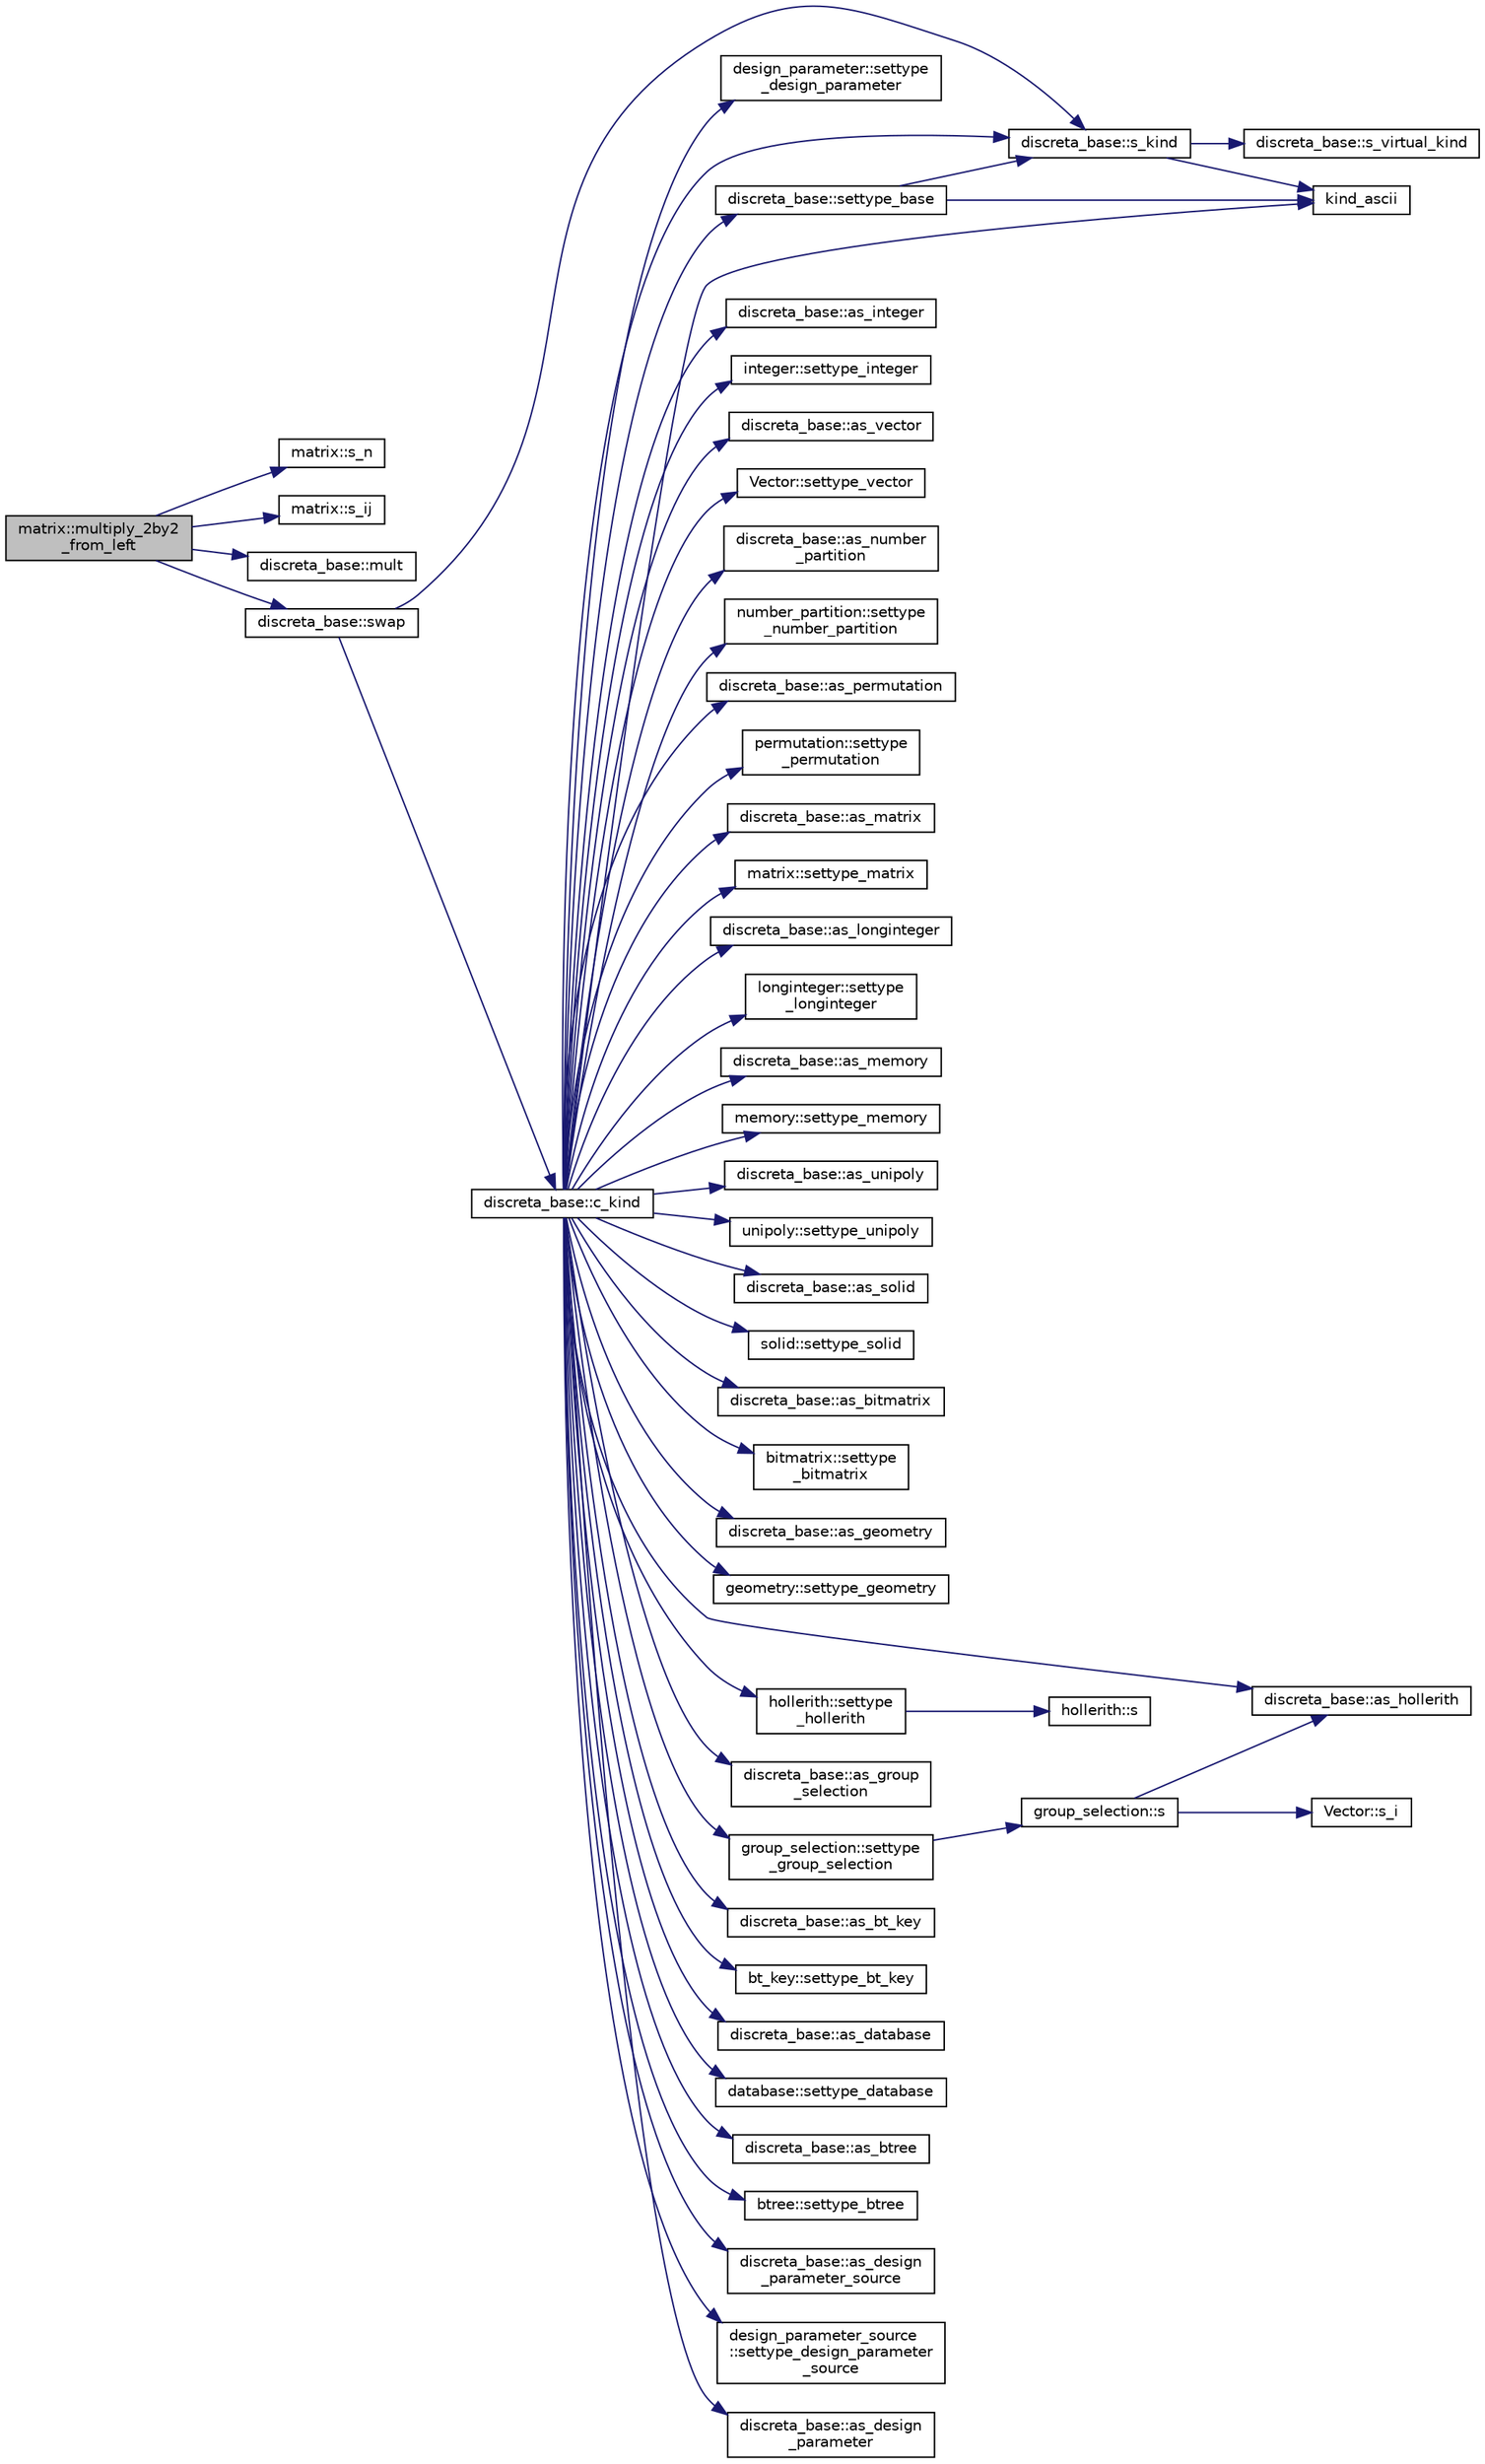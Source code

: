 digraph "matrix::multiply_2by2_from_left"
{
  edge [fontname="Helvetica",fontsize="10",labelfontname="Helvetica",labelfontsize="10"];
  node [fontname="Helvetica",fontsize="10",shape=record];
  rankdir="LR";
  Node1223 [label="matrix::multiply_2by2\l_from_left",height=0.2,width=0.4,color="black", fillcolor="grey75", style="filled", fontcolor="black"];
  Node1223 -> Node1224 [color="midnightblue",fontsize="10",style="solid",fontname="Helvetica"];
  Node1224 [label="matrix::s_n",height=0.2,width=0.4,color="black", fillcolor="white", style="filled",URL="$d1/d8d/classmatrix.html#a35f5321a5615451fdc8be7b953f8ac8b"];
  Node1223 -> Node1225 [color="midnightblue",fontsize="10",style="solid",fontname="Helvetica"];
  Node1225 [label="matrix::s_ij",height=0.2,width=0.4,color="black", fillcolor="white", style="filled",URL="$d1/d8d/classmatrix.html#ab36f1b3abd2df280224c50c9debb57df"];
  Node1223 -> Node1226 [color="midnightblue",fontsize="10",style="solid",fontname="Helvetica"];
  Node1226 [label="discreta_base::mult",height=0.2,width=0.4,color="black", fillcolor="white", style="filled",URL="$d7/d71/classdiscreta__base.html#a96f759b28f7c30bdfd95ac10f5972bd0"];
  Node1223 -> Node1227 [color="midnightblue",fontsize="10",style="solid",fontname="Helvetica"];
  Node1227 [label="discreta_base::swap",height=0.2,width=0.4,color="black", fillcolor="white", style="filled",URL="$d7/d71/classdiscreta__base.html#a2e8acbb9d3476675dac5b6a583b0293e"];
  Node1227 -> Node1228 [color="midnightblue",fontsize="10",style="solid",fontname="Helvetica"];
  Node1228 [label="discreta_base::s_kind",height=0.2,width=0.4,color="black", fillcolor="white", style="filled",URL="$d7/d71/classdiscreta__base.html#a8a830025c74adbbc3362418a7c2ba157"];
  Node1228 -> Node1229 [color="midnightblue",fontsize="10",style="solid",fontname="Helvetica"];
  Node1229 [label="discreta_base::s_virtual_kind",height=0.2,width=0.4,color="black", fillcolor="white", style="filled",URL="$d7/d71/classdiscreta__base.html#a52778a6d6943a468be083d0785d418fb"];
  Node1228 -> Node1230 [color="midnightblue",fontsize="10",style="solid",fontname="Helvetica"];
  Node1230 [label="kind_ascii",height=0.2,width=0.4,color="black", fillcolor="white", style="filled",URL="$d9/d60/discreta_8h.html#ad0ce825a9f29bc6cec27e1b64cfe27bf"];
  Node1227 -> Node1231 [color="midnightblue",fontsize="10",style="solid",fontname="Helvetica"];
  Node1231 [label="discreta_base::c_kind",height=0.2,width=0.4,color="black", fillcolor="white", style="filled",URL="$d7/d71/classdiscreta__base.html#adc2ff61589c2d083688e7a43f333cb62"];
  Node1231 -> Node1232 [color="midnightblue",fontsize="10",style="solid",fontname="Helvetica"];
  Node1232 [label="discreta_base::settype_base",height=0.2,width=0.4,color="black", fillcolor="white", style="filled",URL="$d7/d71/classdiscreta__base.html#a4f42899a89447d1c3993ea07c38f8ad4"];
  Node1232 -> Node1228 [color="midnightblue",fontsize="10",style="solid",fontname="Helvetica"];
  Node1232 -> Node1230 [color="midnightblue",fontsize="10",style="solid",fontname="Helvetica"];
  Node1231 -> Node1233 [color="midnightblue",fontsize="10",style="solid",fontname="Helvetica"];
  Node1233 [label="discreta_base::as_integer",height=0.2,width=0.4,color="black", fillcolor="white", style="filled",URL="$d7/d71/classdiscreta__base.html#a00d7691eaf874fd283d942692fe8dd26"];
  Node1231 -> Node1234 [color="midnightblue",fontsize="10",style="solid",fontname="Helvetica"];
  Node1234 [label="integer::settype_integer",height=0.2,width=0.4,color="black", fillcolor="white", style="filled",URL="$d0/de5/classinteger.html#a6265c65ef311229acd513d748faba796"];
  Node1231 -> Node1235 [color="midnightblue",fontsize="10",style="solid",fontname="Helvetica"];
  Node1235 [label="discreta_base::as_vector",height=0.2,width=0.4,color="black", fillcolor="white", style="filled",URL="$d7/d71/classdiscreta__base.html#a7bdd6cae39c380b128ee9e17e42cf020"];
  Node1231 -> Node1236 [color="midnightblue",fontsize="10",style="solid",fontname="Helvetica"];
  Node1236 [label="Vector::settype_vector",height=0.2,width=0.4,color="black", fillcolor="white", style="filled",URL="$d5/db2/class_vector.html#a34e0d00b18c051f23904a8429fa6c8b4"];
  Node1231 -> Node1237 [color="midnightblue",fontsize="10",style="solid",fontname="Helvetica"];
  Node1237 [label="discreta_base::as_number\l_partition",height=0.2,width=0.4,color="black", fillcolor="white", style="filled",URL="$d7/d71/classdiscreta__base.html#a307aa09de0e925d46697707968ffab00"];
  Node1231 -> Node1238 [color="midnightblue",fontsize="10",style="solid",fontname="Helvetica"];
  Node1238 [label="number_partition::settype\l_number_partition",height=0.2,width=0.4,color="black", fillcolor="white", style="filled",URL="$df/d50/classnumber__partition.html#a3aaec1b557758f643ffc8555bbc358be"];
  Node1231 -> Node1239 [color="midnightblue",fontsize="10",style="solid",fontname="Helvetica"];
  Node1239 [label="discreta_base::as_permutation",height=0.2,width=0.4,color="black", fillcolor="white", style="filled",URL="$d7/d71/classdiscreta__base.html#aa4e72f36a82984239b12ae831e131098"];
  Node1231 -> Node1240 [color="midnightblue",fontsize="10",style="solid",fontname="Helvetica"];
  Node1240 [label="permutation::settype\l_permutation",height=0.2,width=0.4,color="black", fillcolor="white", style="filled",URL="$d0/d08/classpermutation.html#af1eea29f86195cede9562e444664c28c"];
  Node1231 -> Node1241 [color="midnightblue",fontsize="10",style="solid",fontname="Helvetica"];
  Node1241 [label="discreta_base::as_matrix",height=0.2,width=0.4,color="black", fillcolor="white", style="filled",URL="$d7/d71/classdiscreta__base.html#ae4d7f56d917a4707b838fbffde6467ff"];
  Node1231 -> Node1242 [color="midnightblue",fontsize="10",style="solid",fontname="Helvetica"];
  Node1242 [label="matrix::settype_matrix",height=0.2,width=0.4,color="black", fillcolor="white", style="filled",URL="$d1/d8d/classmatrix.html#a1780283a64a789e4084d792683d276bb"];
  Node1231 -> Node1243 [color="midnightblue",fontsize="10",style="solid",fontname="Helvetica"];
  Node1243 [label="discreta_base::as_longinteger",height=0.2,width=0.4,color="black", fillcolor="white", style="filled",URL="$d7/d71/classdiscreta__base.html#a20a094639eb711b10c8694c51937f7cd"];
  Node1231 -> Node1244 [color="midnightblue",fontsize="10",style="solid",fontname="Helvetica"];
  Node1244 [label="longinteger::settype\l_longinteger",height=0.2,width=0.4,color="black", fillcolor="white", style="filled",URL="$d3/d71/classlonginteger.html#ae5f811ece8df31b9ff114368a18e1dc5"];
  Node1231 -> Node1245 [color="midnightblue",fontsize="10",style="solid",fontname="Helvetica"];
  Node1245 [label="discreta_base::as_memory",height=0.2,width=0.4,color="black", fillcolor="white", style="filled",URL="$d7/d71/classdiscreta__base.html#ad94b2d7dce0cd4fa22db57f6e79c4bd2"];
  Node1231 -> Node1246 [color="midnightblue",fontsize="10",style="solid",fontname="Helvetica"];
  Node1246 [label="memory::settype_memory",height=0.2,width=0.4,color="black", fillcolor="white", style="filled",URL="$d8/d99/classmemory.html#a33aae277f9b8fe36b02e9d5da895451b"];
  Node1231 -> Node1247 [color="midnightblue",fontsize="10",style="solid",fontname="Helvetica"];
  Node1247 [label="discreta_base::as_unipoly",height=0.2,width=0.4,color="black", fillcolor="white", style="filled",URL="$d7/d71/classdiscreta__base.html#ad50d8027f039fe5c2478cddb243adc9d"];
  Node1231 -> Node1248 [color="midnightblue",fontsize="10",style="solid",fontname="Helvetica"];
  Node1248 [label="unipoly::settype_unipoly",height=0.2,width=0.4,color="black", fillcolor="white", style="filled",URL="$d1/d89/classunipoly.html#a8db854fcc85c5e1150b1f1b1c005c95b"];
  Node1231 -> Node1249 [color="midnightblue",fontsize="10",style="solid",fontname="Helvetica"];
  Node1249 [label="discreta_base::as_solid",height=0.2,width=0.4,color="black", fillcolor="white", style="filled",URL="$d7/d71/classdiscreta__base.html#a1fc5f2b85ec97ab0a69dd64903c970a5"];
  Node1231 -> Node1250 [color="midnightblue",fontsize="10",style="solid",fontname="Helvetica"];
  Node1250 [label="solid::settype_solid",height=0.2,width=0.4,color="black", fillcolor="white", style="filled",URL="$d8/def/classsolid.html#a775bd4821f75a8aee4ea3d4335ff90e0"];
  Node1231 -> Node1251 [color="midnightblue",fontsize="10",style="solid",fontname="Helvetica"];
  Node1251 [label="discreta_base::as_bitmatrix",height=0.2,width=0.4,color="black", fillcolor="white", style="filled",URL="$d7/d71/classdiscreta__base.html#a071ad54ea8ef6c9d1d15f532e5a76df6"];
  Node1231 -> Node1252 [color="midnightblue",fontsize="10",style="solid",fontname="Helvetica"];
  Node1252 [label="bitmatrix::settype\l_bitmatrix",height=0.2,width=0.4,color="black", fillcolor="white", style="filled",URL="$de/dc8/classbitmatrix.html#acb571d947f9526665ebbdc0ce3e2a973"];
  Node1231 -> Node1253 [color="midnightblue",fontsize="10",style="solid",fontname="Helvetica"];
  Node1253 [label="discreta_base::as_geometry",height=0.2,width=0.4,color="black", fillcolor="white", style="filled",URL="$d7/d71/classdiscreta__base.html#a38fc7b4cdd830703e9d87354b79bc5c8"];
  Node1231 -> Node1254 [color="midnightblue",fontsize="10",style="solid",fontname="Helvetica"];
  Node1254 [label="geometry::settype_geometry",height=0.2,width=0.4,color="black", fillcolor="white", style="filled",URL="$da/d44/classgeometry.html#ab4a336baba6a3f56f5ffa053a5be5ba7"];
  Node1231 -> Node1255 [color="midnightblue",fontsize="10",style="solid",fontname="Helvetica"];
  Node1255 [label="discreta_base::as_hollerith",height=0.2,width=0.4,color="black", fillcolor="white", style="filled",URL="$d7/d71/classdiscreta__base.html#a3e66f82711f314710107e2f29e589690"];
  Node1231 -> Node1256 [color="midnightblue",fontsize="10",style="solid",fontname="Helvetica"];
  Node1256 [label="hollerith::settype\l_hollerith",height=0.2,width=0.4,color="black", fillcolor="white", style="filled",URL="$d8/d99/classhollerith.html#a23bbd4acfc88a0e90f1245f243f51f76"];
  Node1256 -> Node1257 [color="midnightblue",fontsize="10",style="solid",fontname="Helvetica"];
  Node1257 [label="hollerith::s",height=0.2,width=0.4,color="black", fillcolor="white", style="filled",URL="$d8/d99/classhollerith.html#af61fce2d06f211b25fe3838e4dfee77a"];
  Node1231 -> Node1258 [color="midnightblue",fontsize="10",style="solid",fontname="Helvetica"];
  Node1258 [label="discreta_base::as_group\l_selection",height=0.2,width=0.4,color="black", fillcolor="white", style="filled",URL="$d7/d71/classdiscreta__base.html#aae1bac4883c567718bef9fb610abbdc8"];
  Node1231 -> Node1259 [color="midnightblue",fontsize="10",style="solid",fontname="Helvetica"];
  Node1259 [label="group_selection::settype\l_group_selection",height=0.2,width=0.4,color="black", fillcolor="white", style="filled",URL="$d6/db0/classgroup__selection.html#a015ed73b7b8d784bedd4d11ac1fc0ec1"];
  Node1259 -> Node1260 [color="midnightblue",fontsize="10",style="solid",fontname="Helvetica"];
  Node1260 [label="group_selection::s",height=0.2,width=0.4,color="black", fillcolor="white", style="filled",URL="$d6/db0/classgroup__selection.html#a686cb0c6a3a040796b112b8007ea8223"];
  Node1260 -> Node1261 [color="midnightblue",fontsize="10",style="solid",fontname="Helvetica"];
  Node1261 [label="Vector::s_i",height=0.2,width=0.4,color="black", fillcolor="white", style="filled",URL="$d5/db2/class_vector.html#a1c4fe1752523df8119f70dd550244871"];
  Node1260 -> Node1255 [color="midnightblue",fontsize="10",style="solid",fontname="Helvetica"];
  Node1231 -> Node1262 [color="midnightblue",fontsize="10",style="solid",fontname="Helvetica"];
  Node1262 [label="discreta_base::as_bt_key",height=0.2,width=0.4,color="black", fillcolor="white", style="filled",URL="$d7/d71/classdiscreta__base.html#a2734c6e08dca17cf6588bd5064ec1b9f"];
  Node1231 -> Node1263 [color="midnightblue",fontsize="10",style="solid",fontname="Helvetica"];
  Node1263 [label="bt_key::settype_bt_key",height=0.2,width=0.4,color="black", fillcolor="white", style="filled",URL="$d1/de5/classbt__key.html#a352bb10beb7c789d8d29373035824800"];
  Node1231 -> Node1264 [color="midnightblue",fontsize="10",style="solid",fontname="Helvetica"];
  Node1264 [label="discreta_base::as_database",height=0.2,width=0.4,color="black", fillcolor="white", style="filled",URL="$d7/d71/classdiscreta__base.html#ab055d39d58210a2b03ba3d33703b09a9"];
  Node1231 -> Node1265 [color="midnightblue",fontsize="10",style="solid",fontname="Helvetica"];
  Node1265 [label="database::settype_database",height=0.2,width=0.4,color="black", fillcolor="white", style="filled",URL="$db/d72/classdatabase.html#a014639aa001462e480eb1f3984839b72"];
  Node1231 -> Node1266 [color="midnightblue",fontsize="10",style="solid",fontname="Helvetica"];
  Node1266 [label="discreta_base::as_btree",height=0.2,width=0.4,color="black", fillcolor="white", style="filled",URL="$d7/d71/classdiscreta__base.html#a78e76674cef2ec113c17989c11288778"];
  Node1231 -> Node1267 [color="midnightblue",fontsize="10",style="solid",fontname="Helvetica"];
  Node1267 [label="btree::settype_btree",height=0.2,width=0.4,color="black", fillcolor="white", style="filled",URL="$dd/db0/classbtree.html#a5a1b9773c848908a6050cc733d2d9780"];
  Node1231 -> Node1268 [color="midnightblue",fontsize="10",style="solid",fontname="Helvetica"];
  Node1268 [label="discreta_base::as_design\l_parameter_source",height=0.2,width=0.4,color="black", fillcolor="white", style="filled",URL="$d7/d71/classdiscreta__base.html#a59cbf837c6582ded5bc586265d13d81a"];
  Node1231 -> Node1269 [color="midnightblue",fontsize="10",style="solid",fontname="Helvetica"];
  Node1269 [label="design_parameter_source\l::settype_design_parameter\l_source",height=0.2,width=0.4,color="black", fillcolor="white", style="filled",URL="$df/d4b/classdesign__parameter__source.html#a3af3b851df87bd1661fb9c9ce18822c8"];
  Node1231 -> Node1270 [color="midnightblue",fontsize="10",style="solid",fontname="Helvetica"];
  Node1270 [label="discreta_base::as_design\l_parameter",height=0.2,width=0.4,color="black", fillcolor="white", style="filled",URL="$d7/d71/classdiscreta__base.html#aab24ff38ea1c5471ab3de42e014d0f2a"];
  Node1231 -> Node1271 [color="midnightblue",fontsize="10",style="solid",fontname="Helvetica"];
  Node1271 [label="design_parameter::settype\l_design_parameter",height=0.2,width=0.4,color="black", fillcolor="white", style="filled",URL="$da/d94/classdesign__parameter.html#a8b19d277f2b7d09c2531a527dfc0359e"];
  Node1231 -> Node1230 [color="midnightblue",fontsize="10",style="solid",fontname="Helvetica"];
  Node1231 -> Node1228 [color="midnightblue",fontsize="10",style="solid",fontname="Helvetica"];
}
